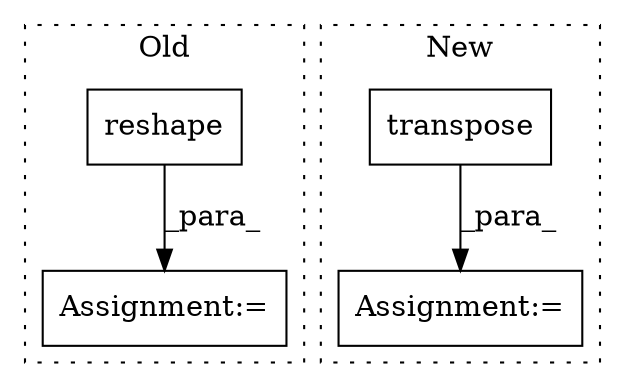 digraph G {
subgraph cluster0 {
1 [label="reshape" a="32" s="5029,5039" l="8,1" shape="box"];
3 [label="Assignment:=" a="7" s="5096" l="1" shape="box"];
label = "Old";
style="dotted";
}
subgraph cluster1 {
2 [label="transpose" a="32" s="5055,5099" l="15,2" shape="box"];
4 [label="Assignment:=" a="7" s="5290" l="2" shape="box"];
label = "New";
style="dotted";
}
1 -> 3 [label="_para_"];
2 -> 4 [label="_para_"];
}